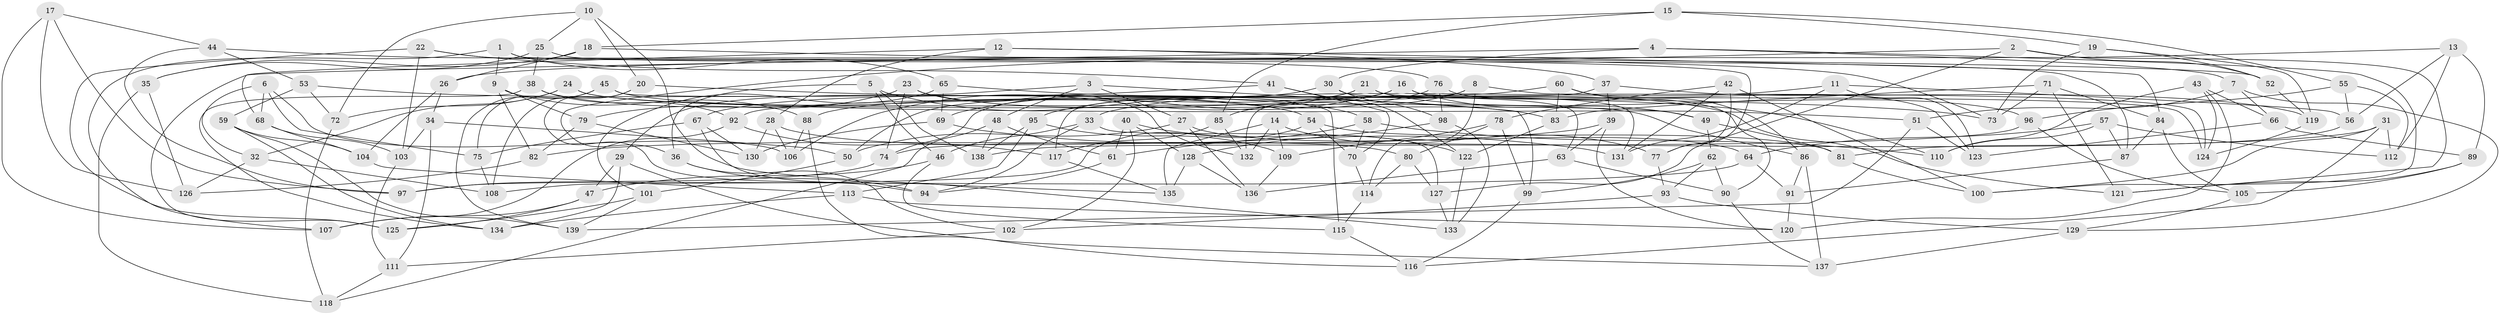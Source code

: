 // Generated by graph-tools (version 1.1) at 2025/26/03/09/25 03:26:59]
// undirected, 139 vertices, 278 edges
graph export_dot {
graph [start="1"]
  node [color=gray90,style=filled];
  1;
  2;
  3;
  4;
  5;
  6;
  7;
  8;
  9;
  10;
  11;
  12;
  13;
  14;
  15;
  16;
  17;
  18;
  19;
  20;
  21;
  22;
  23;
  24;
  25;
  26;
  27;
  28;
  29;
  30;
  31;
  32;
  33;
  34;
  35;
  36;
  37;
  38;
  39;
  40;
  41;
  42;
  43;
  44;
  45;
  46;
  47;
  48;
  49;
  50;
  51;
  52;
  53;
  54;
  55;
  56;
  57;
  58;
  59;
  60;
  61;
  62;
  63;
  64;
  65;
  66;
  67;
  68;
  69;
  70;
  71;
  72;
  73;
  74;
  75;
  76;
  77;
  78;
  79;
  80;
  81;
  82;
  83;
  84;
  85;
  86;
  87;
  88;
  89;
  90;
  91;
  92;
  93;
  94;
  95;
  96;
  97;
  98;
  99;
  100;
  101;
  102;
  103;
  104;
  105;
  106;
  107;
  108;
  109;
  110;
  111;
  112;
  113;
  114;
  115;
  116;
  117;
  118;
  119;
  120;
  121;
  122;
  123;
  124;
  125;
  126;
  127;
  128;
  129;
  130;
  131;
  132;
  133;
  134;
  135;
  136;
  137;
  138;
  139;
  1 -- 77;
  1 -- 65;
  1 -- 9;
  1 -- 107;
  2 -- 127;
  2 -- 36;
  2 -- 52;
  2 -- 121;
  3 -- 99;
  3 -- 27;
  3 -- 29;
  3 -- 48;
  4 -- 30;
  4 -- 125;
  4 -- 7;
  4 -- 100;
  5 -- 36;
  5 -- 138;
  5 -- 58;
  5 -- 46;
  6 -- 32;
  6 -- 75;
  6 -- 68;
  6 -- 106;
  7 -- 129;
  7 -- 51;
  7 -- 66;
  8 -- 114;
  8 -- 85;
  8 -- 124;
  8 -- 117;
  9 -- 82;
  9 -- 79;
  9 -- 88;
  10 -- 20;
  10 -- 135;
  10 -- 25;
  10 -- 72;
  11 -- 123;
  11 -- 131;
  11 -- 33;
  11 -- 56;
  12 -- 37;
  12 -- 28;
  12 -- 84;
  12 -- 68;
  13 -- 89;
  13 -- 112;
  13 -- 26;
  13 -- 56;
  14 -- 77;
  14 -- 132;
  14 -- 109;
  14 -- 135;
  15 -- 55;
  15 -- 19;
  15 -- 85;
  15 -- 18;
  16 -- 69;
  16 -- 74;
  16 -- 49;
  16 -- 124;
  17 -- 44;
  17 -- 97;
  17 -- 126;
  17 -- 107;
  18 -- 26;
  18 -- 52;
  18 -- 35;
  19 -- 119;
  19 -- 73;
  19 -- 52;
  20 -- 73;
  20 -- 94;
  20 -- 108;
  21 -- 131;
  21 -- 106;
  21 -- 50;
  21 -- 96;
  22 -- 41;
  22 -- 76;
  22 -- 103;
  22 -- 125;
  23 -- 74;
  23 -- 121;
  23 -- 79;
  23 -- 132;
  24 -- 72;
  24 -- 86;
  24 -- 32;
  24 -- 49;
  25 -- 87;
  25 -- 38;
  25 -- 35;
  26 -- 104;
  26 -- 34;
  27 -- 64;
  27 -- 50;
  27 -- 136;
  28 -- 130;
  28 -- 80;
  28 -- 106;
  29 -- 47;
  29 -- 134;
  29 -- 137;
  30 -- 63;
  30 -- 98;
  30 -- 88;
  31 -- 74;
  31 -- 100;
  31 -- 116;
  31 -- 112;
  32 -- 108;
  32 -- 126;
  33 -- 46;
  33 -- 94;
  33 -- 127;
  34 -- 50;
  34 -- 103;
  34 -- 111;
  35 -- 126;
  35 -- 118;
  36 -- 94;
  36 -- 102;
  37 -- 119;
  37 -- 132;
  37 -- 39;
  38 -- 92;
  38 -- 134;
  38 -- 54;
  39 -- 120;
  39 -- 63;
  39 -- 82;
  40 -- 61;
  40 -- 102;
  40 -- 122;
  40 -- 128;
  41 -- 67;
  41 -- 70;
  41 -- 122;
  42 -- 131;
  42 -- 100;
  42 -- 77;
  42 -- 78;
  43 -- 120;
  43 -- 110;
  43 -- 66;
  43 -- 124;
  44 -- 53;
  44 -- 97;
  44 -- 73;
  45 -- 115;
  45 -- 139;
  45 -- 75;
  45 -- 51;
  46 -- 115;
  46 -- 47;
  47 -- 125;
  47 -- 107;
  48 -- 61;
  48 -- 118;
  48 -- 138;
  49 -- 81;
  49 -- 62;
  50 -- 101;
  51 -- 123;
  51 -- 139;
  52 -- 119;
  53 -- 83;
  53 -- 59;
  53 -- 72;
  54 -- 70;
  54 -- 108;
  54 -- 81;
  55 -- 56;
  55 -- 112;
  55 -- 96;
  56 -- 81;
  57 -- 112;
  57 -- 64;
  57 -- 110;
  57 -- 87;
  58 -- 61;
  58 -- 70;
  58 -- 110;
  59 -- 104;
  59 -- 134;
  59 -- 139;
  60 -- 83;
  60 -- 86;
  60 -- 123;
  60 -- 92;
  61 -- 94;
  62 -- 99;
  62 -- 93;
  62 -- 90;
  63 -- 136;
  63 -- 90;
  64 -- 97;
  64 -- 91;
  65 -- 69;
  65 -- 110;
  65 -- 101;
  66 -- 89;
  66 -- 123;
  67 -- 75;
  67 -- 130;
  67 -- 133;
  68 -- 104;
  68 -- 103;
  69 -- 130;
  69 -- 131;
  70 -- 114;
  71 -- 83;
  71 -- 121;
  71 -- 84;
  71 -- 73;
  72 -- 118;
  74 -- 97;
  75 -- 108;
  76 -- 95;
  76 -- 98;
  76 -- 90;
  77 -- 93;
  78 -- 99;
  78 -- 80;
  78 -- 109;
  79 -- 130;
  79 -- 82;
  80 -- 127;
  80 -- 114;
  81 -- 100;
  82 -- 126;
  83 -- 122;
  84 -- 105;
  84 -- 87;
  85 -- 132;
  85 -- 117;
  86 -- 91;
  86 -- 137;
  87 -- 91;
  88 -- 116;
  88 -- 106;
  89 -- 105;
  89 -- 121;
  90 -- 137;
  91 -- 120;
  92 -- 107;
  92 -- 117;
  93 -- 102;
  93 -- 129;
  95 -- 113;
  95 -- 109;
  95 -- 138;
  96 -- 138;
  96 -- 105;
  98 -- 133;
  98 -- 128;
  99 -- 116;
  101 -- 139;
  101 -- 125;
  102 -- 111;
  103 -- 111;
  104 -- 113;
  105 -- 129;
  109 -- 136;
  111 -- 118;
  113 -- 120;
  113 -- 134;
  114 -- 115;
  115 -- 116;
  117 -- 135;
  119 -- 124;
  122 -- 133;
  127 -- 133;
  128 -- 136;
  128 -- 135;
  129 -- 137;
}
